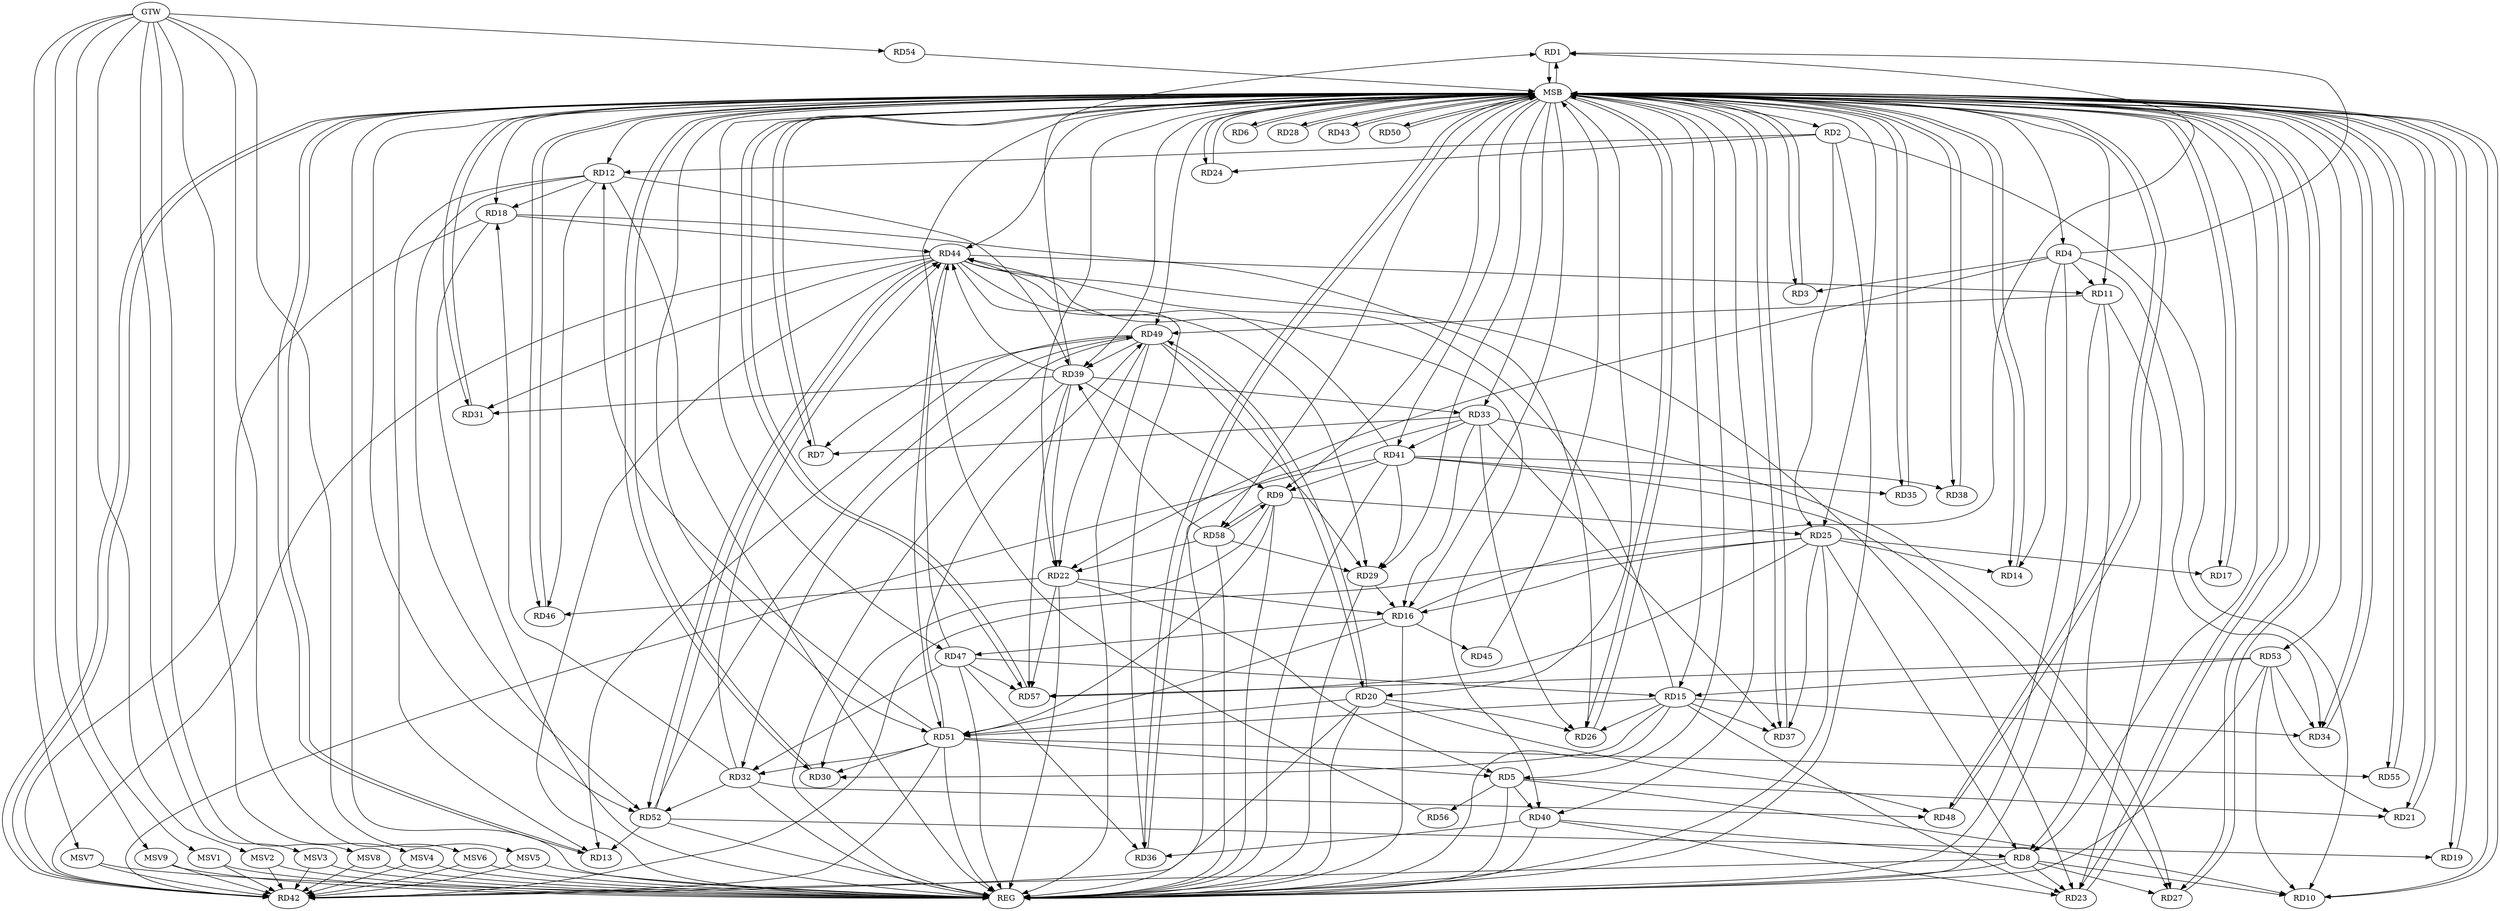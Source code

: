 strict digraph G {
  RD1 [ label="RD1" ];
  RD2 [ label="RD2" ];
  RD3 [ label="RD3" ];
  RD4 [ label="RD4" ];
  RD5 [ label="RD5" ];
  RD6 [ label="RD6" ];
  RD7 [ label="RD7" ];
  RD8 [ label="RD8" ];
  RD9 [ label="RD9" ];
  RD10 [ label="RD10" ];
  RD11 [ label="RD11" ];
  RD12 [ label="RD12" ];
  RD13 [ label="RD13" ];
  RD14 [ label="RD14" ];
  RD15 [ label="RD15" ];
  RD16 [ label="RD16" ];
  RD17 [ label="RD17" ];
  RD18 [ label="RD18" ];
  RD19 [ label="RD19" ];
  RD20 [ label="RD20" ];
  RD21 [ label="RD21" ];
  RD22 [ label="RD22" ];
  RD23 [ label="RD23" ];
  RD24 [ label="RD24" ];
  RD25 [ label="RD25" ];
  RD26 [ label="RD26" ];
  RD27 [ label="RD27" ];
  RD28 [ label="RD28" ];
  RD29 [ label="RD29" ];
  RD30 [ label="RD30" ];
  RD31 [ label="RD31" ];
  RD32 [ label="RD32" ];
  RD33 [ label="RD33" ];
  RD34 [ label="RD34" ];
  RD35 [ label="RD35" ];
  RD36 [ label="RD36" ];
  RD37 [ label="RD37" ];
  RD38 [ label="RD38" ];
  RD39 [ label="RD39" ];
  RD40 [ label="RD40" ];
  RD41 [ label="RD41" ];
  RD42 [ label="RD42" ];
  RD43 [ label="RD43" ];
  RD44 [ label="RD44" ];
  RD45 [ label="RD45" ];
  RD46 [ label="RD46" ];
  RD47 [ label="RD47" ];
  RD48 [ label="RD48" ];
  RD49 [ label="RD49" ];
  RD50 [ label="RD50" ];
  RD51 [ label="RD51" ];
  RD52 [ label="RD52" ];
  RD53 [ label="RD53" ];
  RD54 [ label="RD54" ];
  RD55 [ label="RD55" ];
  RD56 [ label="RD56" ];
  RD57 [ label="RD57" ];
  RD58 [ label="RD58" ];
  GTW [ label="GTW" ];
  REG [ label="REG" ];
  MSB [ label="MSB" ];
  MSV1 [ label="MSV1" ];
  MSV2 [ label="MSV2" ];
  MSV3 [ label="MSV3" ];
  MSV4 [ label="MSV4" ];
  MSV5 [ label="MSV5" ];
  MSV6 [ label="MSV6" ];
  MSV7 [ label="MSV7" ];
  MSV8 [ label="MSV8" ];
  MSV9 [ label="MSV9" ];
  RD4 -> RD1;
  RD16 -> RD1;
  RD39 -> RD1;
  RD2 -> RD10;
  RD2 -> RD12;
  RD2 -> RD24;
  RD2 -> RD25;
  RD4 -> RD3;
  RD4 -> RD11;
  RD4 -> RD14;
  RD4 -> RD22;
  RD4 -> RD34;
  RD5 -> RD10;
  RD5 -> RD21;
  RD22 -> RD5;
  RD5 -> RD40;
  RD51 -> RD5;
  RD5 -> RD56;
  RD33 -> RD7;
  RD49 -> RD7;
  RD8 -> RD10;
  RD11 -> RD8;
  RD8 -> RD23;
  RD25 -> RD8;
  RD8 -> RD27;
  RD40 -> RD8;
  RD8 -> RD42;
  RD9 -> RD25;
  RD9 -> RD30;
  RD39 -> RD9;
  RD41 -> RD9;
  RD9 -> RD51;
  RD9 -> RD58;
  RD58 -> RD9;
  RD53 -> RD10;
  RD11 -> RD23;
  RD44 -> RD11;
  RD11 -> RD49;
  RD12 -> RD13;
  RD12 -> RD18;
  RD12 -> RD39;
  RD12 -> RD46;
  RD51 -> RD12;
  RD12 -> RD52;
  RD49 -> RD13;
  RD52 -> RD13;
  RD25 -> RD14;
  RD15 -> RD23;
  RD15 -> RD26;
  RD15 -> RD30;
  RD15 -> RD34;
  RD15 -> RD37;
  RD15 -> RD44;
  RD47 -> RD15;
  RD15 -> RD51;
  RD53 -> RD15;
  RD22 -> RD16;
  RD25 -> RD16;
  RD29 -> RD16;
  RD33 -> RD16;
  RD16 -> RD45;
  RD16 -> RD47;
  RD16 -> RD51;
  RD25 -> RD17;
  RD18 -> RD26;
  RD32 -> RD18;
  RD18 -> RD42;
  RD18 -> RD44;
  RD52 -> RD19;
  RD20 -> RD26;
  RD20 -> RD42;
  RD20 -> RD48;
  RD20 -> RD49;
  RD49 -> RD20;
  RD20 -> RD51;
  RD53 -> RD21;
  RD39 -> RD22;
  RD22 -> RD46;
  RD49 -> RD22;
  RD22 -> RD57;
  RD58 -> RD22;
  RD40 -> RD23;
  RD44 -> RD23;
  RD25 -> RD37;
  RD25 -> RD42;
  RD25 -> RD57;
  RD33 -> RD26;
  RD33 -> RD27;
  RD41 -> RD27;
  RD41 -> RD29;
  RD44 -> RD29;
  RD49 -> RD29;
  RD58 -> RD29;
  RD51 -> RD30;
  RD39 -> RD31;
  RD44 -> RD31;
  RD32 -> RD44;
  RD47 -> RD32;
  RD32 -> RD48;
  RD49 -> RD32;
  RD51 -> RD32;
  RD32 -> RD52;
  RD33 -> RD37;
  RD39 -> RD33;
  RD33 -> RD41;
  RD53 -> RD34;
  RD41 -> RD35;
  RD40 -> RD36;
  RD44 -> RD36;
  RD47 -> RD36;
  RD41 -> RD38;
  RD39 -> RD44;
  RD49 -> RD39;
  RD39 -> RD57;
  RD58 -> RD39;
  RD44 -> RD40;
  RD41 -> RD42;
  RD41 -> RD44;
  RD44 -> RD42;
  RD51 -> RD42;
  RD47 -> RD44;
  RD44 -> RD51;
  RD44 -> RD52;
  RD52 -> RD44;
  RD47 -> RD57;
  RD51 -> RD49;
  RD52 -> RD49;
  RD51 -> RD55;
  RD53 -> RD57;
  GTW -> RD54;
  RD2 -> REG;
  RD4 -> REG;
  RD5 -> REG;
  RD8 -> REG;
  RD9 -> REG;
  RD11 -> REG;
  RD12 -> REG;
  RD15 -> REG;
  RD16 -> REG;
  RD18 -> REG;
  RD20 -> REG;
  RD22 -> REG;
  RD25 -> REG;
  RD29 -> REG;
  RD32 -> REG;
  RD33 -> REG;
  RD39 -> REG;
  RD40 -> REG;
  RD41 -> REG;
  RD44 -> REG;
  RD47 -> REG;
  RD49 -> REG;
  RD51 -> REG;
  RD52 -> REG;
  RD53 -> REG;
  RD58 -> REG;
  RD1 -> MSB;
  MSB -> RD15;
  MSB -> RD19;
  MSB -> RD38;
  MSB -> RD42;
  MSB -> RD44;
  MSB -> RD50;
  MSB -> REG;
  RD3 -> MSB;
  MSB -> RD18;
  MSB -> RD21;
  MSB -> RD35;
  MSB -> RD48;
  RD6 -> MSB;
  MSB -> RD4;
  MSB -> RD9;
  MSB -> RD11;
  MSB -> RD37;
  MSB -> RD46;
  MSB -> RD47;
  MSB -> RD58;
  RD7 -> MSB;
  MSB -> RD36;
  MSB -> RD40;
  MSB -> RD49;
  RD10 -> MSB;
  MSB -> RD25;
  RD13 -> MSB;
  RD14 -> MSB;
  MSB -> RD7;
  MSB -> RD10;
  MSB -> RD51;
  MSB -> RD55;
  RD17 -> MSB;
  MSB -> RD2;
  MSB -> RD12;
  MSB -> RD14;
  MSB -> RD43;
  RD19 -> MSB;
  MSB -> RD1;
  MSB -> RD5;
  MSB -> RD6;
  MSB -> RD30;
  MSB -> RD33;
  RD21 -> MSB;
  MSB -> RD17;
  MSB -> RD28;
  MSB -> RD29;
  MSB -> RD57;
  RD23 -> MSB;
  MSB -> RD26;
  MSB -> RD52;
  RD24 -> MSB;
  MSB -> RD3;
  RD26 -> MSB;
  MSB -> RD13;
  MSB -> RD24;
  MSB -> RD27;
  RD27 -> MSB;
  RD28 -> MSB;
  MSB -> RD16;
  MSB -> RD20;
  RD30 -> MSB;
  RD31 -> MSB;
  RD34 -> MSB;
  RD35 -> MSB;
  MSB -> RD22;
  RD36 -> MSB;
  MSB -> RD23;
  MSB -> RD39;
  RD37 -> MSB;
  MSB -> RD8;
  MSB -> RD34;
  RD38 -> MSB;
  RD42 -> MSB;
  RD43 -> MSB;
  MSB -> RD31;
  RD45 -> MSB;
  MSB -> RD53;
  RD46 -> MSB;
  RD48 -> MSB;
  RD50 -> MSB;
  RD54 -> MSB;
  RD55 -> MSB;
  MSB -> RD41;
  RD56 -> MSB;
  RD57 -> MSB;
  MSV1 -> RD42;
  MSV2 -> RD42;
  GTW -> MSV1;
  MSV1 -> REG;
  GTW -> MSV2;
  MSV2 -> REG;
  MSV3 -> RD42;
  MSV4 -> RD42;
  MSV5 -> RD42;
  MSV6 -> RD42;
  GTW -> MSV3;
  MSV3 -> REG;
  GTW -> MSV4;
  MSV4 -> REG;
  GTW -> MSV5;
  MSV5 -> REG;
  GTW -> MSV6;
  MSV6 -> REG;
  MSV7 -> RD42;
  GTW -> MSV7;
  MSV7 -> REG;
  MSV8 -> RD42;
  MSV9 -> RD42;
  GTW -> MSV8;
  MSV8 -> REG;
  GTW -> MSV9;
  MSV9 -> REG;
}
